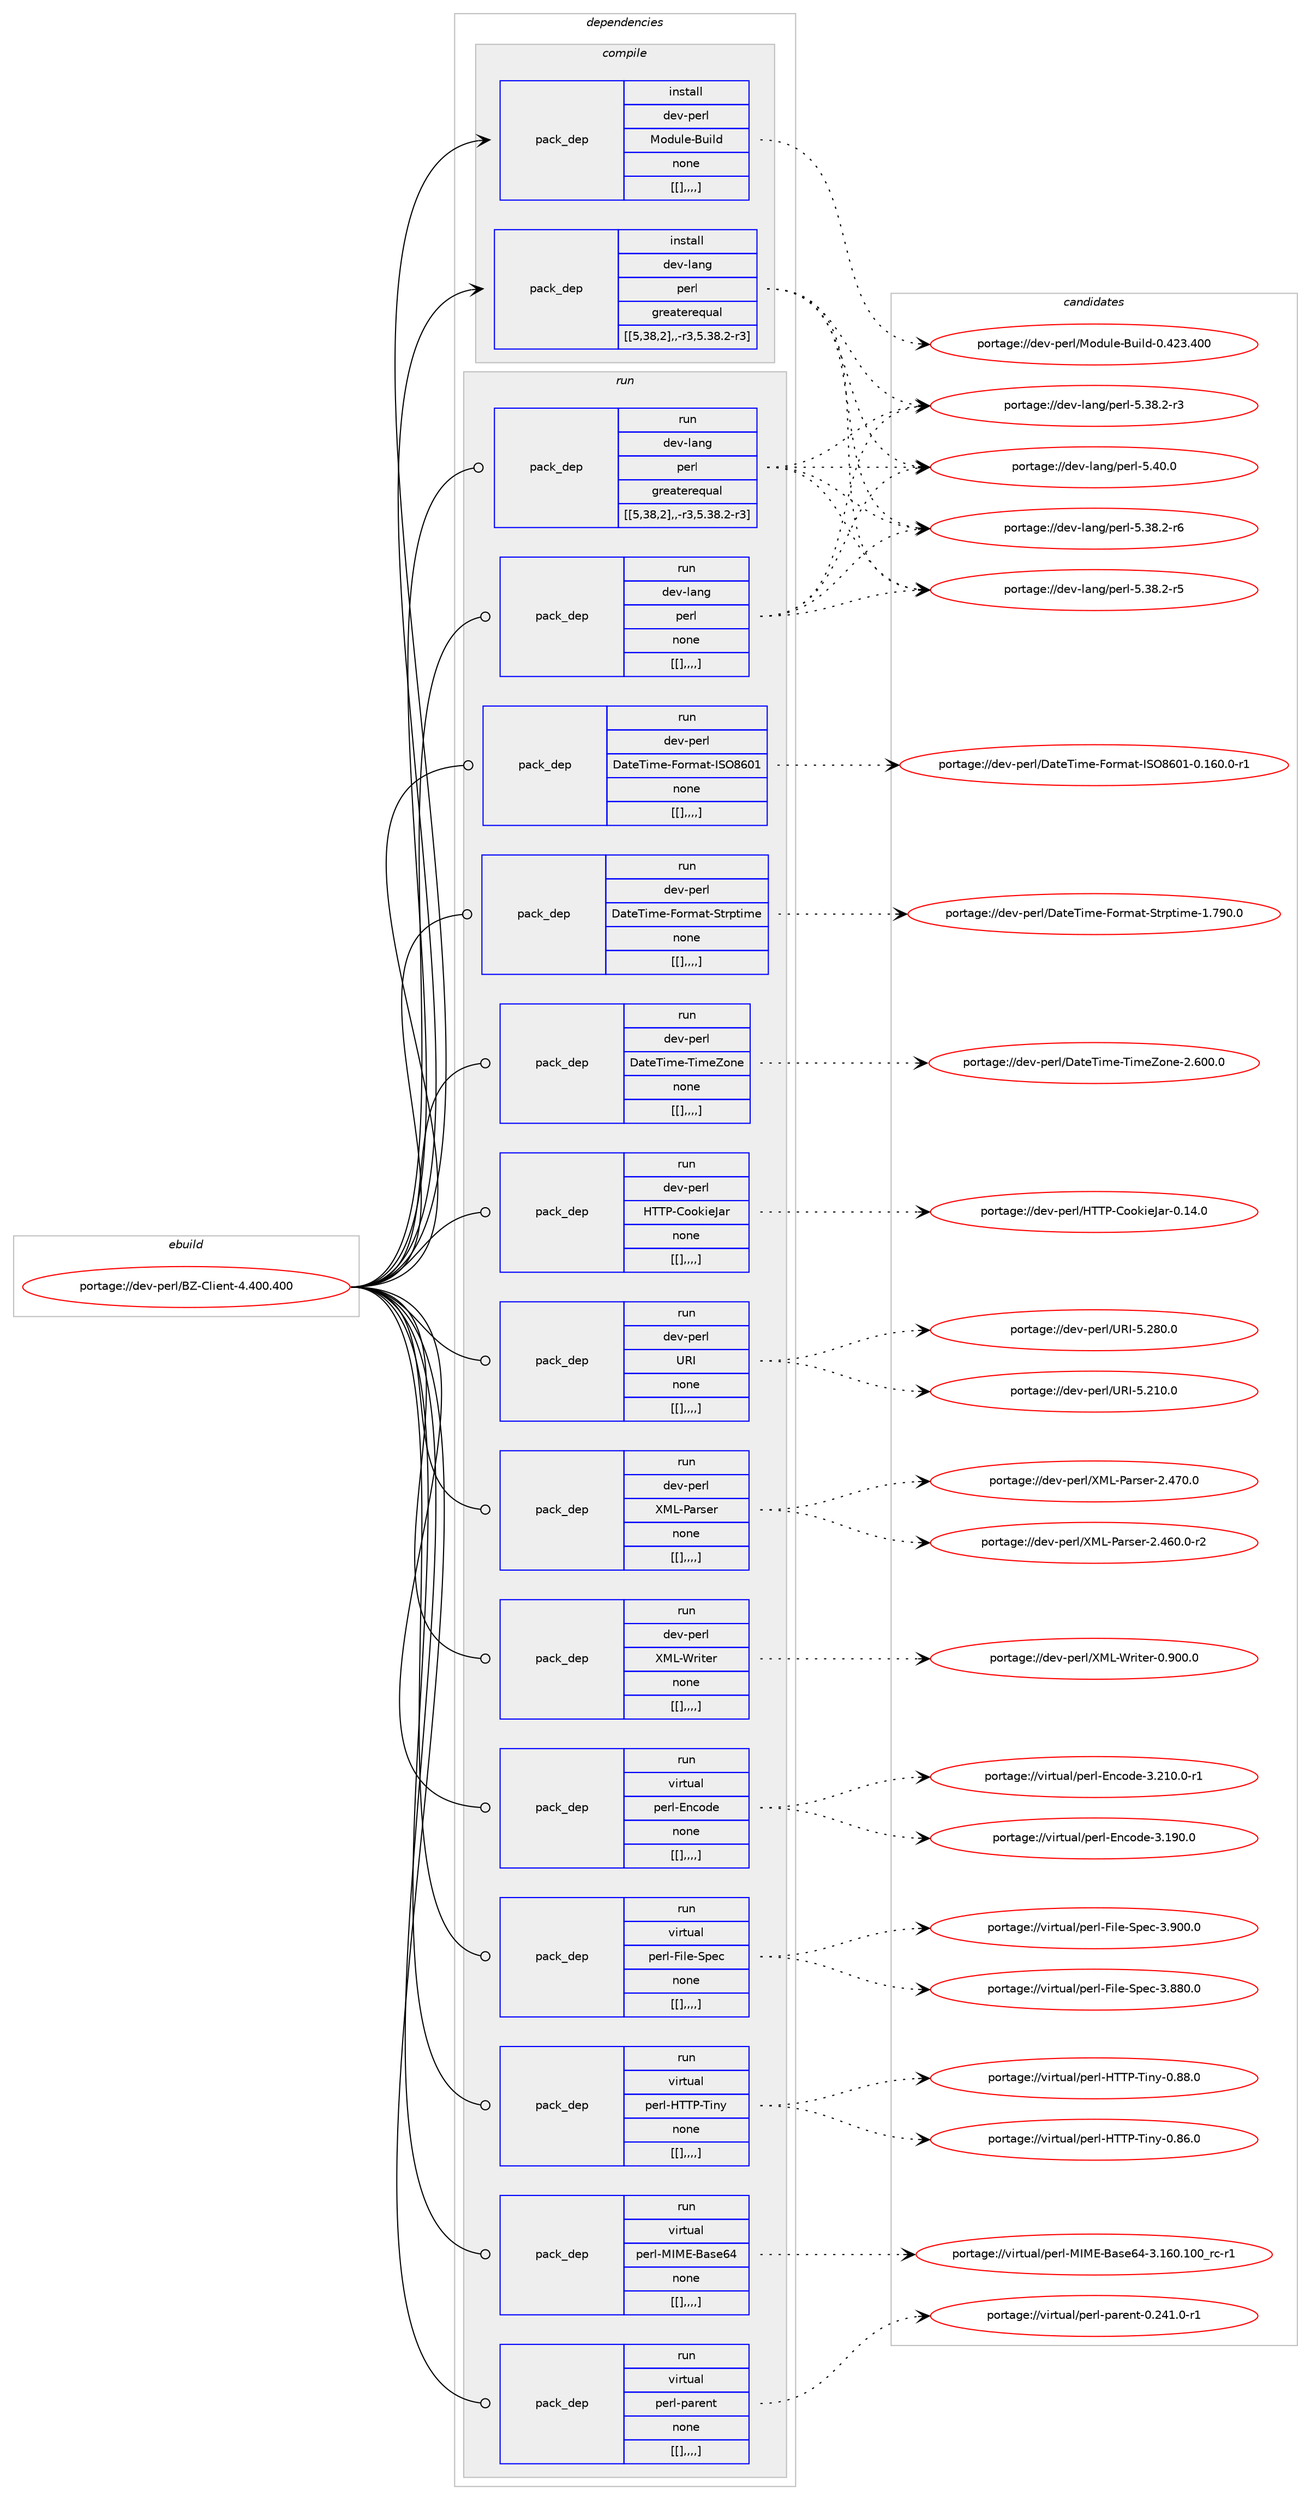 digraph prolog {

# *************
# Graph options
# *************

newrank=true;
concentrate=true;
compound=true;
graph [rankdir=LR,fontname=Helvetica,fontsize=10,ranksep=1.5];#, ranksep=2.5, nodesep=0.2];
edge  [arrowhead=vee];
node  [fontname=Helvetica,fontsize=10];

# **********
# The ebuild
# **********

subgraph cluster_leftcol {
color=gray;
label=<<i>ebuild</i>>;
id [label="portage://dev-perl/BZ-Client-4.400.400", color=red, width=4, href="../dev-perl/BZ-Client-4.400.400.svg"];
}

# ****************
# The dependencies
# ****************

subgraph cluster_midcol {
color=gray;
label=<<i>dependencies</i>>;
subgraph cluster_compile {
fillcolor="#eeeeee";
style=filled;
label=<<i>compile</i>>;
subgraph pack95882 {
dependency127857 [label=<<TABLE BORDER="0" CELLBORDER="1" CELLSPACING="0" CELLPADDING="4" WIDTH="220"><TR><TD ROWSPAN="6" CELLPADDING="30">pack_dep</TD></TR><TR><TD WIDTH="110">install</TD></TR><TR><TD>dev-lang</TD></TR><TR><TD>perl</TD></TR><TR><TD>greaterequal</TD></TR><TR><TD>[[5,38,2],,-r3,5.38.2-r3]</TD></TR></TABLE>>, shape=none, color=blue];
}
id:e -> dependency127857:w [weight=20,style="solid",arrowhead="vee"];
subgraph pack95883 {
dependency127858 [label=<<TABLE BORDER="0" CELLBORDER="1" CELLSPACING="0" CELLPADDING="4" WIDTH="220"><TR><TD ROWSPAN="6" CELLPADDING="30">pack_dep</TD></TR><TR><TD WIDTH="110">install</TD></TR><TR><TD>dev-perl</TD></TR><TR><TD>Module-Build</TD></TR><TR><TD>none</TD></TR><TR><TD>[[],,,,]</TD></TR></TABLE>>, shape=none, color=blue];
}
id:e -> dependency127858:w [weight=20,style="solid",arrowhead="vee"];
}
subgraph cluster_compileandrun {
fillcolor="#eeeeee";
style=filled;
label=<<i>compile and run</i>>;
}
subgraph cluster_run {
fillcolor="#eeeeee";
style=filled;
label=<<i>run</i>>;
subgraph pack95884 {
dependency127859 [label=<<TABLE BORDER="0" CELLBORDER="1" CELLSPACING="0" CELLPADDING="4" WIDTH="220"><TR><TD ROWSPAN="6" CELLPADDING="30">pack_dep</TD></TR><TR><TD WIDTH="110">run</TD></TR><TR><TD>dev-lang</TD></TR><TR><TD>perl</TD></TR><TR><TD>greaterequal</TD></TR><TR><TD>[[5,38,2],,-r3,5.38.2-r3]</TD></TR></TABLE>>, shape=none, color=blue];
}
id:e -> dependency127859:w [weight=20,style="solid",arrowhead="odot"];
subgraph pack95885 {
dependency127860 [label=<<TABLE BORDER="0" CELLBORDER="1" CELLSPACING="0" CELLPADDING="4" WIDTH="220"><TR><TD ROWSPAN="6" CELLPADDING="30">pack_dep</TD></TR><TR><TD WIDTH="110">run</TD></TR><TR><TD>dev-lang</TD></TR><TR><TD>perl</TD></TR><TR><TD>none</TD></TR><TR><TD>[[],,,,]</TD></TR></TABLE>>, shape=none, color=blue];
}
id:e -> dependency127860:w [weight=20,style="solid",arrowhead="odot"];
subgraph pack95886 {
dependency127861 [label=<<TABLE BORDER="0" CELLBORDER="1" CELLSPACING="0" CELLPADDING="4" WIDTH="220"><TR><TD ROWSPAN="6" CELLPADDING="30">pack_dep</TD></TR><TR><TD WIDTH="110">run</TD></TR><TR><TD>dev-perl</TD></TR><TR><TD>DateTime-Format-ISO8601</TD></TR><TR><TD>none</TD></TR><TR><TD>[[],,,,]</TD></TR></TABLE>>, shape=none, color=blue];
}
id:e -> dependency127861:w [weight=20,style="solid",arrowhead="odot"];
subgraph pack95887 {
dependency127862 [label=<<TABLE BORDER="0" CELLBORDER="1" CELLSPACING="0" CELLPADDING="4" WIDTH="220"><TR><TD ROWSPAN="6" CELLPADDING="30">pack_dep</TD></TR><TR><TD WIDTH="110">run</TD></TR><TR><TD>dev-perl</TD></TR><TR><TD>DateTime-Format-Strptime</TD></TR><TR><TD>none</TD></TR><TR><TD>[[],,,,]</TD></TR></TABLE>>, shape=none, color=blue];
}
id:e -> dependency127862:w [weight=20,style="solid",arrowhead="odot"];
subgraph pack95888 {
dependency127863 [label=<<TABLE BORDER="0" CELLBORDER="1" CELLSPACING="0" CELLPADDING="4" WIDTH="220"><TR><TD ROWSPAN="6" CELLPADDING="30">pack_dep</TD></TR><TR><TD WIDTH="110">run</TD></TR><TR><TD>dev-perl</TD></TR><TR><TD>DateTime-TimeZone</TD></TR><TR><TD>none</TD></TR><TR><TD>[[],,,,]</TD></TR></TABLE>>, shape=none, color=blue];
}
id:e -> dependency127863:w [weight=20,style="solid",arrowhead="odot"];
subgraph pack95889 {
dependency127864 [label=<<TABLE BORDER="0" CELLBORDER="1" CELLSPACING="0" CELLPADDING="4" WIDTH="220"><TR><TD ROWSPAN="6" CELLPADDING="30">pack_dep</TD></TR><TR><TD WIDTH="110">run</TD></TR><TR><TD>dev-perl</TD></TR><TR><TD>HTTP-CookieJar</TD></TR><TR><TD>none</TD></TR><TR><TD>[[],,,,]</TD></TR></TABLE>>, shape=none, color=blue];
}
id:e -> dependency127864:w [weight=20,style="solid",arrowhead="odot"];
subgraph pack95890 {
dependency127865 [label=<<TABLE BORDER="0" CELLBORDER="1" CELLSPACING="0" CELLPADDING="4" WIDTH="220"><TR><TD ROWSPAN="6" CELLPADDING="30">pack_dep</TD></TR><TR><TD WIDTH="110">run</TD></TR><TR><TD>dev-perl</TD></TR><TR><TD>URI</TD></TR><TR><TD>none</TD></TR><TR><TD>[[],,,,]</TD></TR></TABLE>>, shape=none, color=blue];
}
id:e -> dependency127865:w [weight=20,style="solid",arrowhead="odot"];
subgraph pack95891 {
dependency127866 [label=<<TABLE BORDER="0" CELLBORDER="1" CELLSPACING="0" CELLPADDING="4" WIDTH="220"><TR><TD ROWSPAN="6" CELLPADDING="30">pack_dep</TD></TR><TR><TD WIDTH="110">run</TD></TR><TR><TD>dev-perl</TD></TR><TR><TD>XML-Parser</TD></TR><TR><TD>none</TD></TR><TR><TD>[[],,,,]</TD></TR></TABLE>>, shape=none, color=blue];
}
id:e -> dependency127866:w [weight=20,style="solid",arrowhead="odot"];
subgraph pack95892 {
dependency127867 [label=<<TABLE BORDER="0" CELLBORDER="1" CELLSPACING="0" CELLPADDING="4" WIDTH="220"><TR><TD ROWSPAN="6" CELLPADDING="30">pack_dep</TD></TR><TR><TD WIDTH="110">run</TD></TR><TR><TD>dev-perl</TD></TR><TR><TD>XML-Writer</TD></TR><TR><TD>none</TD></TR><TR><TD>[[],,,,]</TD></TR></TABLE>>, shape=none, color=blue];
}
id:e -> dependency127867:w [weight=20,style="solid",arrowhead="odot"];
subgraph pack95893 {
dependency127868 [label=<<TABLE BORDER="0" CELLBORDER="1" CELLSPACING="0" CELLPADDING="4" WIDTH="220"><TR><TD ROWSPAN="6" CELLPADDING="30">pack_dep</TD></TR><TR><TD WIDTH="110">run</TD></TR><TR><TD>virtual</TD></TR><TR><TD>perl-Encode</TD></TR><TR><TD>none</TD></TR><TR><TD>[[],,,,]</TD></TR></TABLE>>, shape=none, color=blue];
}
id:e -> dependency127868:w [weight=20,style="solid",arrowhead="odot"];
subgraph pack95894 {
dependency127869 [label=<<TABLE BORDER="0" CELLBORDER="1" CELLSPACING="0" CELLPADDING="4" WIDTH="220"><TR><TD ROWSPAN="6" CELLPADDING="30">pack_dep</TD></TR><TR><TD WIDTH="110">run</TD></TR><TR><TD>virtual</TD></TR><TR><TD>perl-File-Spec</TD></TR><TR><TD>none</TD></TR><TR><TD>[[],,,,]</TD></TR></TABLE>>, shape=none, color=blue];
}
id:e -> dependency127869:w [weight=20,style="solid",arrowhead="odot"];
subgraph pack95895 {
dependency127870 [label=<<TABLE BORDER="0" CELLBORDER="1" CELLSPACING="0" CELLPADDING="4" WIDTH="220"><TR><TD ROWSPAN="6" CELLPADDING="30">pack_dep</TD></TR><TR><TD WIDTH="110">run</TD></TR><TR><TD>virtual</TD></TR><TR><TD>perl-HTTP-Tiny</TD></TR><TR><TD>none</TD></TR><TR><TD>[[],,,,]</TD></TR></TABLE>>, shape=none, color=blue];
}
id:e -> dependency127870:w [weight=20,style="solid",arrowhead="odot"];
subgraph pack95896 {
dependency127871 [label=<<TABLE BORDER="0" CELLBORDER="1" CELLSPACING="0" CELLPADDING="4" WIDTH="220"><TR><TD ROWSPAN="6" CELLPADDING="30">pack_dep</TD></TR><TR><TD WIDTH="110">run</TD></TR><TR><TD>virtual</TD></TR><TR><TD>perl-MIME-Base64</TD></TR><TR><TD>none</TD></TR><TR><TD>[[],,,,]</TD></TR></TABLE>>, shape=none, color=blue];
}
id:e -> dependency127871:w [weight=20,style="solid",arrowhead="odot"];
subgraph pack95897 {
dependency127872 [label=<<TABLE BORDER="0" CELLBORDER="1" CELLSPACING="0" CELLPADDING="4" WIDTH="220"><TR><TD ROWSPAN="6" CELLPADDING="30">pack_dep</TD></TR><TR><TD WIDTH="110">run</TD></TR><TR><TD>virtual</TD></TR><TR><TD>perl-parent</TD></TR><TR><TD>none</TD></TR><TR><TD>[[],,,,]</TD></TR></TABLE>>, shape=none, color=blue];
}
id:e -> dependency127872:w [weight=20,style="solid",arrowhead="odot"];
}
}

# **************
# The candidates
# **************

subgraph cluster_choices {
rank=same;
color=gray;
label=<<i>candidates</i>>;

subgraph choice95882 {
color=black;
nodesep=1;
choice10010111845108971101034711210111410845534652484648 [label="portage://dev-lang/perl-5.40.0", color=red, width=4,href="../dev-lang/perl-5.40.0.svg"];
choice100101118451089711010347112101114108455346515646504511454 [label="portage://dev-lang/perl-5.38.2-r6", color=red, width=4,href="../dev-lang/perl-5.38.2-r6.svg"];
choice100101118451089711010347112101114108455346515646504511453 [label="portage://dev-lang/perl-5.38.2-r5", color=red, width=4,href="../dev-lang/perl-5.38.2-r5.svg"];
choice100101118451089711010347112101114108455346515646504511451 [label="portage://dev-lang/perl-5.38.2-r3", color=red, width=4,href="../dev-lang/perl-5.38.2-r3.svg"];
dependency127857:e -> choice10010111845108971101034711210111410845534652484648:w [style=dotted,weight="100"];
dependency127857:e -> choice100101118451089711010347112101114108455346515646504511454:w [style=dotted,weight="100"];
dependency127857:e -> choice100101118451089711010347112101114108455346515646504511453:w [style=dotted,weight="100"];
dependency127857:e -> choice100101118451089711010347112101114108455346515646504511451:w [style=dotted,weight="100"];
}
subgraph choice95883 {
color=black;
nodesep=1;
choice100101118451121011141084777111100117108101456611710510810045484652505146524848 [label="portage://dev-perl/Module-Build-0.423.400", color=red, width=4,href="../dev-perl/Module-Build-0.423.400.svg"];
dependency127858:e -> choice100101118451121011141084777111100117108101456611710510810045484652505146524848:w [style=dotted,weight="100"];
}
subgraph choice95884 {
color=black;
nodesep=1;
choice10010111845108971101034711210111410845534652484648 [label="portage://dev-lang/perl-5.40.0", color=red, width=4,href="../dev-lang/perl-5.40.0.svg"];
choice100101118451089711010347112101114108455346515646504511454 [label="portage://dev-lang/perl-5.38.2-r6", color=red, width=4,href="../dev-lang/perl-5.38.2-r6.svg"];
choice100101118451089711010347112101114108455346515646504511453 [label="portage://dev-lang/perl-5.38.2-r5", color=red, width=4,href="../dev-lang/perl-5.38.2-r5.svg"];
choice100101118451089711010347112101114108455346515646504511451 [label="portage://dev-lang/perl-5.38.2-r3", color=red, width=4,href="../dev-lang/perl-5.38.2-r3.svg"];
dependency127859:e -> choice10010111845108971101034711210111410845534652484648:w [style=dotted,weight="100"];
dependency127859:e -> choice100101118451089711010347112101114108455346515646504511454:w [style=dotted,weight="100"];
dependency127859:e -> choice100101118451089711010347112101114108455346515646504511453:w [style=dotted,weight="100"];
dependency127859:e -> choice100101118451089711010347112101114108455346515646504511451:w [style=dotted,weight="100"];
}
subgraph choice95885 {
color=black;
nodesep=1;
choice10010111845108971101034711210111410845534652484648 [label="portage://dev-lang/perl-5.40.0", color=red, width=4,href="../dev-lang/perl-5.40.0.svg"];
choice100101118451089711010347112101114108455346515646504511454 [label="portage://dev-lang/perl-5.38.2-r6", color=red, width=4,href="../dev-lang/perl-5.38.2-r6.svg"];
choice100101118451089711010347112101114108455346515646504511453 [label="portage://dev-lang/perl-5.38.2-r5", color=red, width=4,href="../dev-lang/perl-5.38.2-r5.svg"];
choice100101118451089711010347112101114108455346515646504511451 [label="portage://dev-lang/perl-5.38.2-r3", color=red, width=4,href="../dev-lang/perl-5.38.2-r3.svg"];
dependency127860:e -> choice10010111845108971101034711210111410845534652484648:w [style=dotted,weight="100"];
dependency127860:e -> choice100101118451089711010347112101114108455346515646504511454:w [style=dotted,weight="100"];
dependency127860:e -> choice100101118451089711010347112101114108455346515646504511453:w [style=dotted,weight="100"];
dependency127860:e -> choice100101118451089711010347112101114108455346515646504511451:w [style=dotted,weight="100"];
}
subgraph choice95886 {
color=black;
nodesep=1;
choice1001011184511210111410847689711610184105109101457011111410997116457383795654484945484649544846484511449 [label="portage://dev-perl/DateTime-Format-ISO8601-0.160.0-r1", color=red, width=4,href="../dev-perl/DateTime-Format-ISO8601-0.160.0-r1.svg"];
dependency127861:e -> choice1001011184511210111410847689711610184105109101457011111410997116457383795654484945484649544846484511449:w [style=dotted,weight="100"];
}
subgraph choice95887 {
color=black;
nodesep=1;
choice100101118451121011141084768971161018410510910145701111141099711645831161141121161051091014549465557484648 [label="portage://dev-perl/DateTime-Format-Strptime-1.790.0", color=red, width=4,href="../dev-perl/DateTime-Format-Strptime-1.790.0.svg"];
dependency127862:e -> choice100101118451121011141084768971161018410510910145701111141099711645831161141121161051091014549465557484648:w [style=dotted,weight="100"];
}
subgraph choice95888 {
color=black;
nodesep=1;
choice10010111845112101114108476897116101841051091014584105109101901111101014550465448484648 [label="portage://dev-perl/DateTime-TimeZone-2.600.0", color=red, width=4,href="../dev-perl/DateTime-TimeZone-2.600.0.svg"];
dependency127863:e -> choice10010111845112101114108476897116101841051091014584105109101901111101014550465448484648:w [style=dotted,weight="100"];
}
subgraph choice95889 {
color=black;
nodesep=1;
choice1001011184511210111410847728484804567111111107105101749711445484649524648 [label="portage://dev-perl/HTTP-CookieJar-0.14.0", color=red, width=4,href="../dev-perl/HTTP-CookieJar-0.14.0.svg"];
dependency127864:e -> choice1001011184511210111410847728484804567111111107105101749711445484649524648:w [style=dotted,weight="100"];
}
subgraph choice95890 {
color=black;
nodesep=1;
choice10010111845112101114108478582734553465056484648 [label="portage://dev-perl/URI-5.280.0", color=red, width=4,href="../dev-perl/URI-5.280.0.svg"];
choice10010111845112101114108478582734553465049484648 [label="portage://dev-perl/URI-5.210.0", color=red, width=4,href="../dev-perl/URI-5.210.0.svg"];
dependency127865:e -> choice10010111845112101114108478582734553465056484648:w [style=dotted,weight="100"];
dependency127865:e -> choice10010111845112101114108478582734553465049484648:w [style=dotted,weight="100"];
}
subgraph choice95891 {
color=black;
nodesep=1;
choice10010111845112101114108478877764580971141151011144550465255484648 [label="portage://dev-perl/XML-Parser-2.470.0", color=red, width=4,href="../dev-perl/XML-Parser-2.470.0.svg"];
choice100101118451121011141084788777645809711411510111445504652544846484511450 [label="portage://dev-perl/XML-Parser-2.460.0-r2", color=red, width=4,href="../dev-perl/XML-Parser-2.460.0-r2.svg"];
dependency127866:e -> choice10010111845112101114108478877764580971141151011144550465255484648:w [style=dotted,weight="100"];
dependency127866:e -> choice100101118451121011141084788777645809711411510111445504652544846484511450:w [style=dotted,weight="100"];
}
subgraph choice95892 {
color=black;
nodesep=1;
choice100101118451121011141084788777645871141051161011144548465748484648 [label="portage://dev-perl/XML-Writer-0.900.0", color=red, width=4,href="../dev-perl/XML-Writer-0.900.0.svg"];
dependency127867:e -> choice100101118451121011141084788777645871141051161011144548465748484648:w [style=dotted,weight="100"];
}
subgraph choice95893 {
color=black;
nodesep=1;
choice118105114116117971084711210111410845691109911110010145514650494846484511449 [label="portage://virtual/perl-Encode-3.210.0-r1", color=red, width=4,href="../virtual/perl-Encode-3.210.0-r1.svg"];
choice11810511411611797108471121011141084569110991111001014551464957484648 [label="portage://virtual/perl-Encode-3.190.0", color=red, width=4,href="../virtual/perl-Encode-3.190.0.svg"];
dependency127868:e -> choice118105114116117971084711210111410845691109911110010145514650494846484511449:w [style=dotted,weight="100"];
dependency127868:e -> choice11810511411611797108471121011141084569110991111001014551464957484648:w [style=dotted,weight="100"];
}
subgraph choice95894 {
color=black;
nodesep=1;
choice118105114116117971084711210111410845701051081014583112101994551465748484648 [label="portage://virtual/perl-File-Spec-3.900.0", color=red, width=4,href="../virtual/perl-File-Spec-3.900.0.svg"];
choice118105114116117971084711210111410845701051081014583112101994551465656484648 [label="portage://virtual/perl-File-Spec-3.880.0", color=red, width=4,href="../virtual/perl-File-Spec-3.880.0.svg"];
dependency127869:e -> choice118105114116117971084711210111410845701051081014583112101994551465748484648:w [style=dotted,weight="100"];
dependency127869:e -> choice118105114116117971084711210111410845701051081014583112101994551465656484648:w [style=dotted,weight="100"];
}
subgraph choice95895 {
color=black;
nodesep=1;
choice11810511411611797108471121011141084572848480458410511012145484656564648 [label="portage://virtual/perl-HTTP-Tiny-0.88.0", color=red, width=4,href="../virtual/perl-HTTP-Tiny-0.88.0.svg"];
choice11810511411611797108471121011141084572848480458410511012145484656544648 [label="portage://virtual/perl-HTTP-Tiny-0.86.0", color=red, width=4,href="../virtual/perl-HTTP-Tiny-0.86.0.svg"];
dependency127870:e -> choice11810511411611797108471121011141084572848480458410511012145484656564648:w [style=dotted,weight="100"];
dependency127870:e -> choice11810511411611797108471121011141084572848480458410511012145484656544648:w [style=dotted,weight="100"];
}
subgraph choice95896 {
color=black;
nodesep=1;
choice1181051141161179710847112101114108457773776945669711510154524551464954484649484895114994511449 [label="portage://virtual/perl-MIME-Base64-3.160.100_rc-r1", color=red, width=4,href="../virtual/perl-MIME-Base64-3.160.100_rc-r1.svg"];
dependency127871:e -> choice1181051141161179710847112101114108457773776945669711510154524551464954484649484895114994511449:w [style=dotted,weight="100"];
}
subgraph choice95897 {
color=black;
nodesep=1;
choice1181051141161179710847112101114108451129711410111011645484650524946484511449 [label="portage://virtual/perl-parent-0.241.0-r1", color=red, width=4,href="../virtual/perl-parent-0.241.0-r1.svg"];
dependency127872:e -> choice1181051141161179710847112101114108451129711410111011645484650524946484511449:w [style=dotted,weight="100"];
}
}

}
